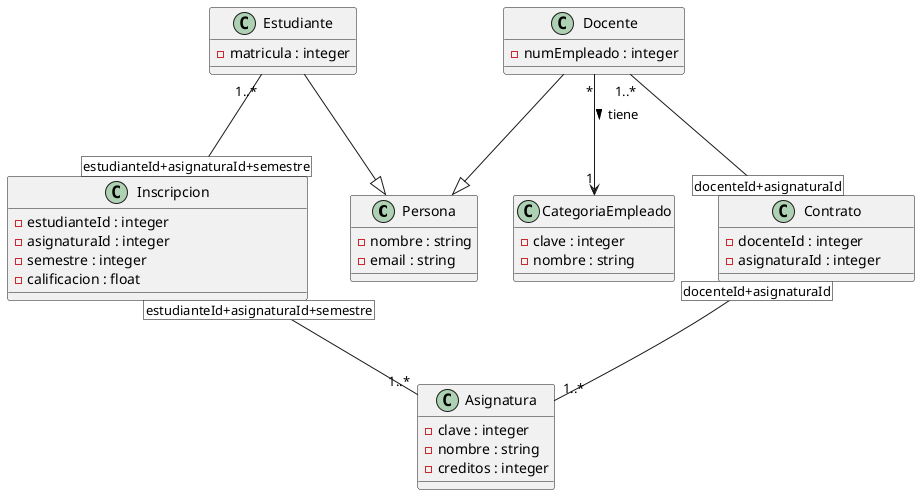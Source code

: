 @startuml WebApp
class Persona {
- nombre : string
- email : string
}
class Estudiante {
- matricula : integer
}
class Docente {
- numEmpleado : integer
}

class Asignatura {
- clave : integer
- nombre : string
- creditos : integer
}

class CategoriaEmpleado {
- clave : integer
- nombre : string
}

class Inscripcion {
- estudianteId : integer
- asignaturaId : integer
- semestre : integer
- calificacion : float
}

class Contrato {
- docenteId : integer
- asignaturaId : integer
}

Docente --|> Persona
Estudiante --|> Persona
Docente "*" --> "1" CategoriaEmpleado: tiene >
Estudiante "1..*" -- [estudianteId+asignaturaId+semestre] Inscripcion
Inscripcion [estudianteId+asignaturaId+semestre] -- "1..*" Asignatura
Docente "1..*" -- [docenteId+asignaturaId] Contrato
Contrato [docenteId+asignaturaId] -- "1..*" Asignatura

@enduml